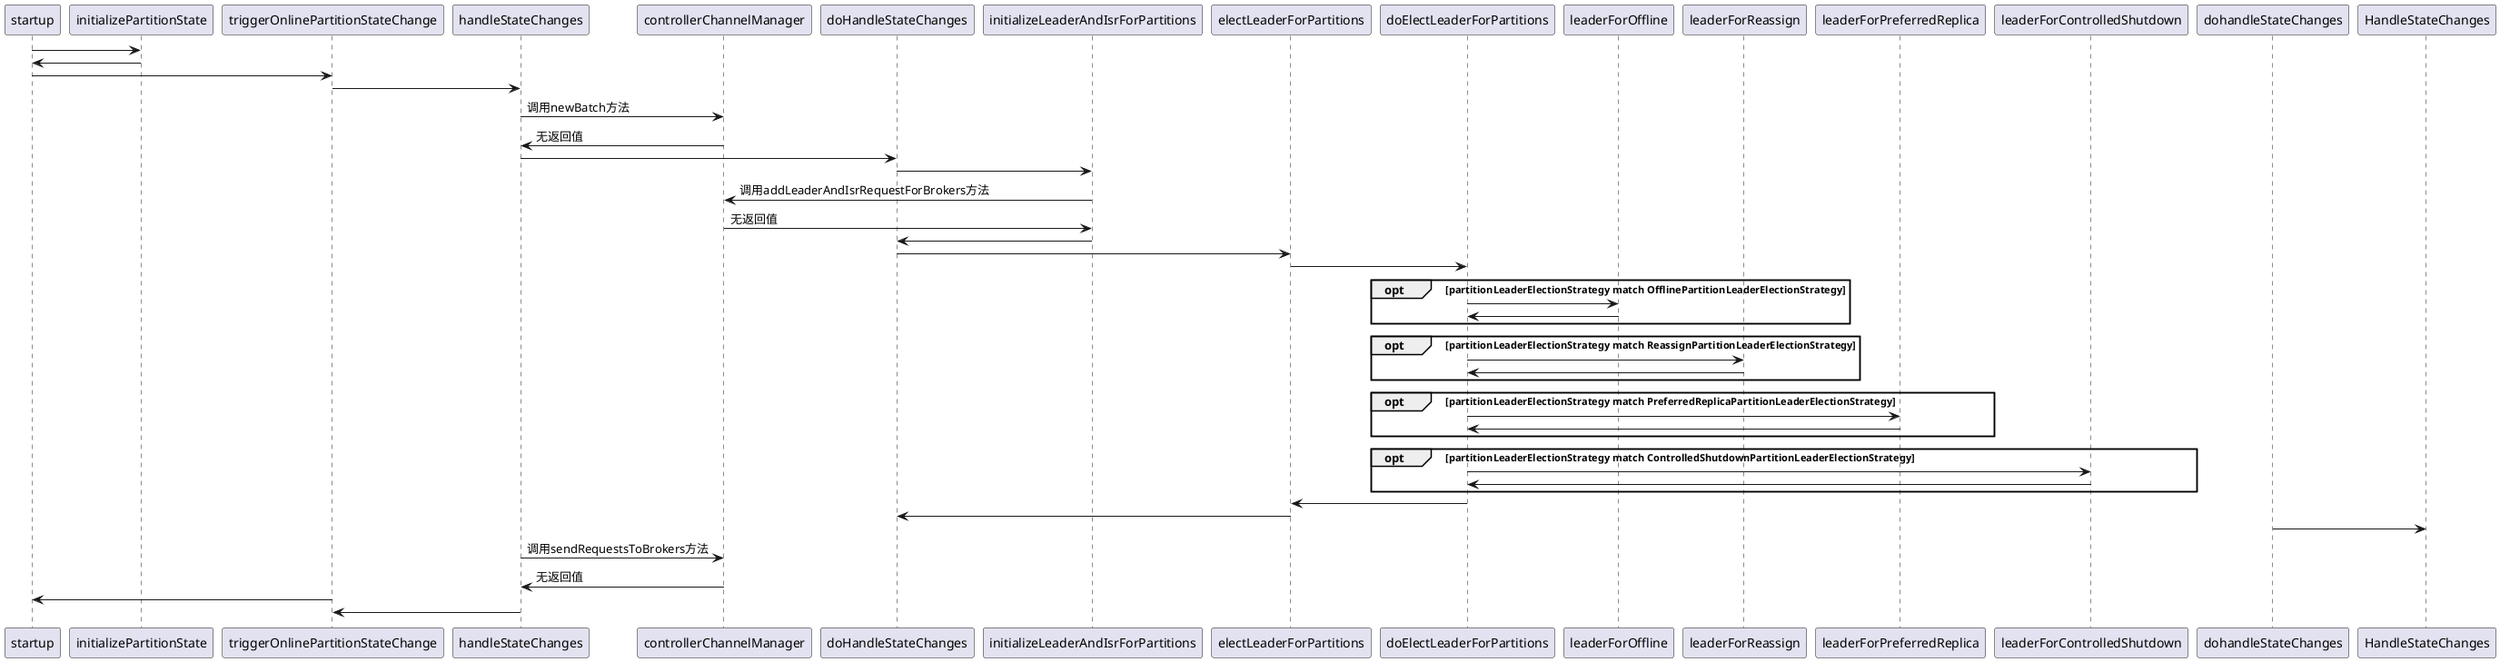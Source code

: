 @startuml
' actor Actor
' autonumber
' startup()-> initializePartitionState(): 调用updateAssignedReplicasForPartition()方法
' initializePartitionState()-> startup():获取partitionReplicaAssignment变量

' startup()-> triggerOnlinePartitionStateChange()
' triggerOnlinePartitionStateChange()-> handleStateChanges() 

' handleStateChanges()-> controllerChannelManager: 调用newBatch()方法
' controllerChannelManager-> handleStateChanges():无返回值

' handleStateChanges()-> doHandleStateChanges()

' doHandleStateChanges()-> initializeLeaderAndIsrForPartitions()
' initializeLeaderAndIsrForPartitions()-> controllerChannelManager: 调用addLeaderAndIsrRequestForBrokers()方法
' controllerChannelManager-> initializeLeaderAndIsrForPartitions(): 无返回值
' initializeLeaderAndIsrForPartitions()-> doHandleStateChanges()

' doHandleStateChanges()-> electLeaderForPartitions()
' electLeaderForPartitions()-> doElectLeaderForPartitions()

' doElectLeaderForPartitions()-> leaderForOffline()
' leaderForOffline()-> doElectLeaderForPartitions()
' doElectLeaderForPartitions()-> leaderForReassign()
' leaderForReassign()-> doElectLeaderForPartitions()
' doElectLeaderForPartitions()-> leaderForPreferredReplica() 
' leaderForPreferredReplica()-> doElectLeaderForPartitions()
' doElectLeaderForPartitions()-> leaderForControlledShutdown()
' leaderForControlledShutdown()-> doElectLeaderForPartitions() 

' doElectLeaderForPartitions()-> electLeaderForPartitions() 
' electLeaderForPartitions()-> doHandleStateChanges()

' dohandleStateChanges()-> HandleStateChanges()

' handleStateChanges()-> controllerChannelManager: 调用sendRequestsToBrokers()方法
' controllerChannelManager-> handleStateChanges():无返回值

' triggerOnlinePartitionStateChange()-> startup()
' handleStateChanges()-> triggerOnlinePartitionStateChange() 
startup-> initializePartitionState:
initializePartitionState-> startup:

startup-> triggerOnlinePartitionStateChange
triggerOnlinePartitionStateChange-> handleStateChanges 

handleStateChanges-> controllerChannelManager: 调用newBatch方法
controllerChannelManager-> handleStateChanges:无返回值

handleStateChanges-> doHandleStateChanges

doHandleStateChanges-> initializeLeaderAndIsrForPartitions
initializeLeaderAndIsrForPartitions-> controllerChannelManager: 调用addLeaderAndIsrRequestForBrokers方法
controllerChannelManager-> initializeLeaderAndIsrForPartitions: 无返回值
initializeLeaderAndIsrForPartitions-> doHandleStateChanges

doHandleStateChanges-> electLeaderForPartitions
electLeaderForPartitions-> doElectLeaderForPartitions

opt partitionLeaderElectionStrategy match OfflinePartitionLeaderElectionStrategy
doElectLeaderForPartitions-> leaderForOffline
leaderForOffline-> doElectLeaderForPartitions
end
opt partitionLeaderElectionStrategy match ReassignPartitionLeaderElectionStrategy
doElectLeaderForPartitions-> leaderForReassign
leaderForReassign-> doElectLeaderForPartitions
end
opt partitionLeaderElectionStrategy match PreferredReplicaPartitionLeaderElectionStrategy
doElectLeaderForPartitions-> leaderForPreferredReplica 
leaderForPreferredReplica-> doElectLeaderForPartitions
end
opt partitionLeaderElectionStrategy match ControlledShutdownPartitionLeaderElectionStrategy
doElectLeaderForPartitions-> leaderForControlledShutdown
leaderForControlledShutdown-> doElectLeaderForPartitions 
end

doElectLeaderForPartitions-> electLeaderForPartitions 
electLeaderForPartitions-> doHandleStateChanges

dohandleStateChanges-> HandleStateChanges

handleStateChanges-> controllerChannelManager: 调用sendRequestsToBrokers方法
controllerChannelManager-> handleStateChanges:无返回值

triggerOnlinePartitionStateChange-> startup
handleStateChanges-> triggerOnlinePartitionStateChange 

@enduml